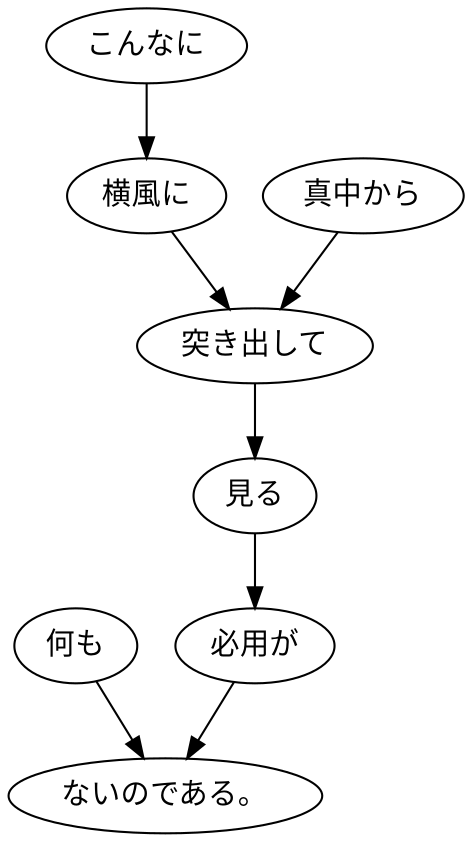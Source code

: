 digraph graph1968 {
	node0 [label="何も"];
	node1 [label="こんなに"];
	node2 [label="横風に"];
	node3 [label="真中から"];
	node4 [label="突き出して"];
	node5 [label="見る"];
	node6 [label="必用が"];
	node7 [label="ないのである。"];
	node0 -> node7;
	node1 -> node2;
	node2 -> node4;
	node3 -> node4;
	node4 -> node5;
	node5 -> node6;
	node6 -> node7;
}
